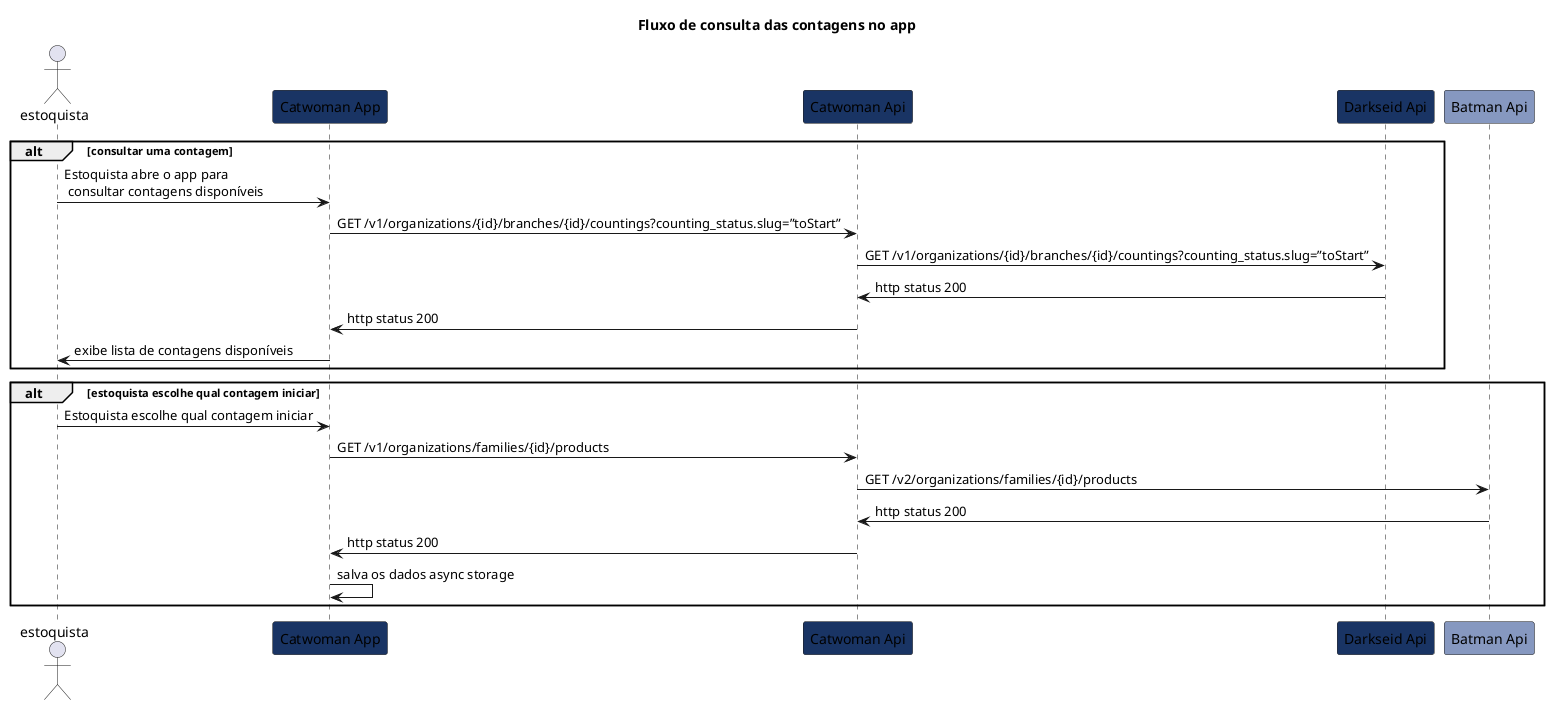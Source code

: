 @startuml Fluxo de consulta das contagens no app
title Fluxo de consulta das contagens no app

  actor "estoquista"
  participant "Catwoman App" #193464  
  participant "Catwoman Api" #193464
  participant "Darkseid Api" #193464  
  participant "Batman Api" #8698C0

  alt consultar uma contagem
    "estoquista" -> "Catwoman App": Estoquista abre o app para \n consultar contagens disponíveis
    "Catwoman App" -> "Catwoman Api": GET /v1/organizations/{id}/branches/{id}/countings?counting_status.slug=”toStart”
    "Catwoman Api" -> "Darkseid Api": GET /v1/organizations/{id}/branches/{id}/countings?counting_status.slug=”toStart”
    "Darkseid Api" -> "Catwoman Api": http status 200
    "Catwoman Api" -> "Catwoman App": http status 200
    "Catwoman App" -> "estoquista": exibe lista de contagens disponíveis    
  end
  alt estoquista escolhe qual contagem iniciar
    "estoquista" -> "Catwoman App": Estoquista escolhe qual contagem iniciar
    "Catwoman App" -> "Catwoman Api": GET /v1/organizations/families/{id}/products
    "Catwoman Api" -> "Batman Api": GET /v2/organizations/families/{id}/products
    "Batman Api" -> "Catwoman Api": http status 200
    "Catwoman Api" -> "Catwoman App": http status 200
    "Catwoman App" -> "Catwoman App": salva os dados async storage
  end
@enduml